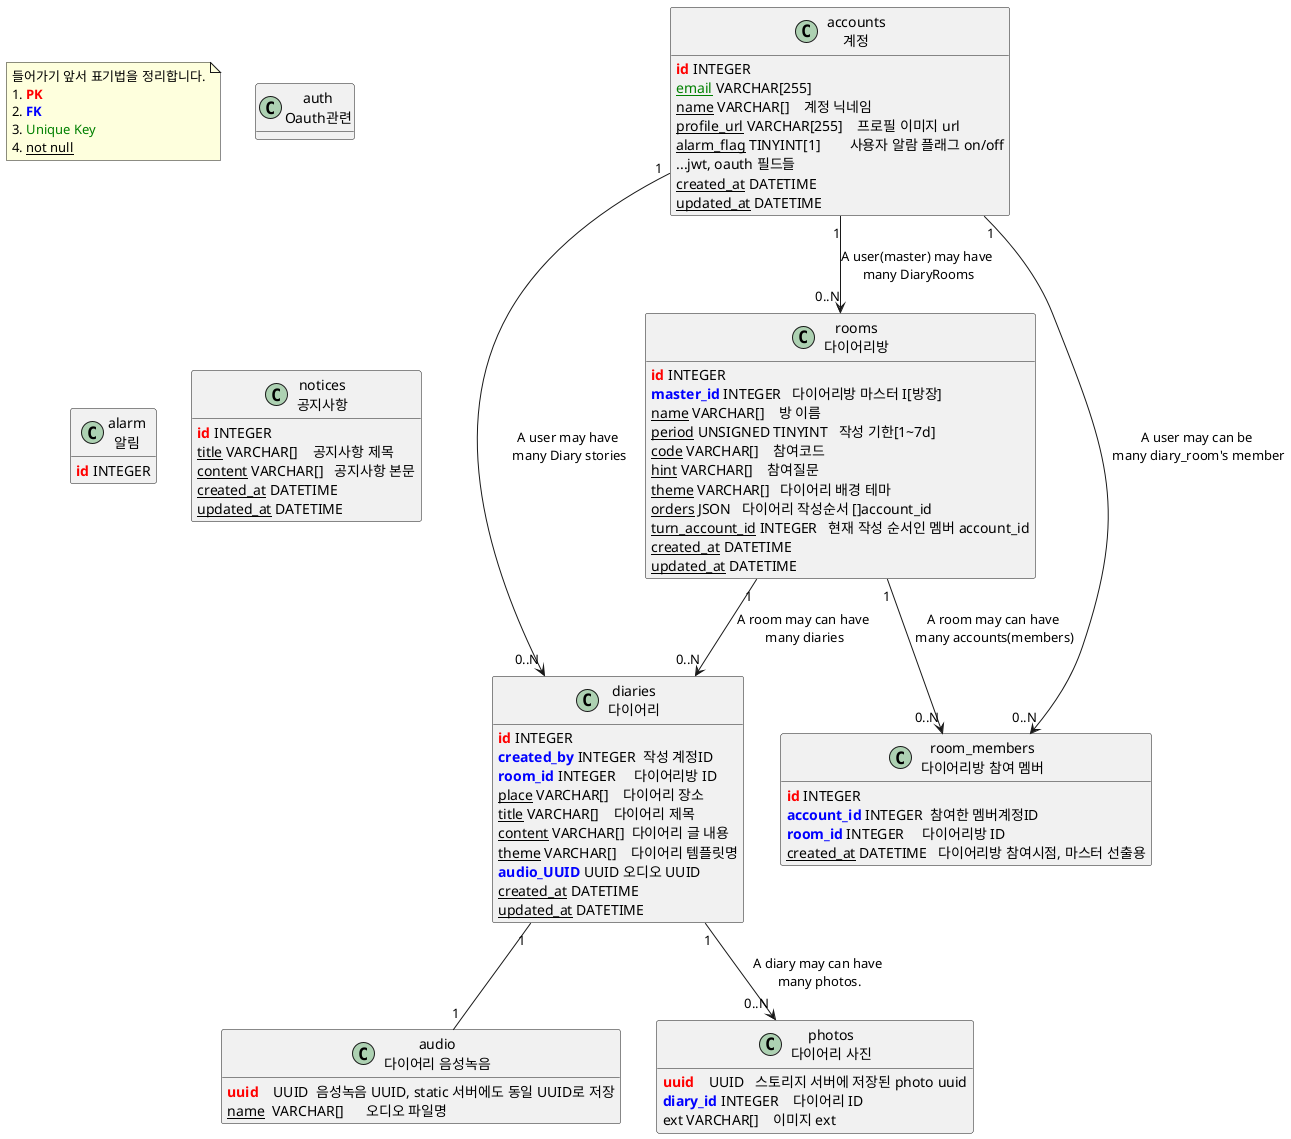 ' https://gist.github.com/QuantumGhost/0955a45383a0b6c0bc24f9654b3cb561
@startuml
!define Table(name,desc) class name as "desc" << (T) >>
!define pk(x) <color:red><b>x</b></color>
!define fk(x) <color:blue><b>x</b></color>
' 초록색: 유니크키
!define unique(x) <color:green>x</color>
' 밑줄: not null
!define not_null(x) <u>x</u>

hide methods
hide stereotypes

note as N1
    들어가기 앞서 표기법을 정리합니다.
    1. <color:red><b>PK</b></color>
    2. <color:blue><b>FK</b></color>
    3. <color:green>Unique Key</color>
    4. <u>not null</u>
end note

' entities
Table(accounts, "accounts\n계정") {
    pk(id) INTEGER
    not_null(unique(email)) VARCHAR[255]
    not_null(name) VARCHAR[]    계정 닉네임
    not_null(profile_url) VARCHAR[255]    프로필 이미지 url
    not_null(alarm_flag) TINYINT[1]        사용자 알람 플래그 on/off
    ...jwt, oauth 필드들
    not_null(created_at) DATETIME
    not_null(updated_at) DATETIME
}

Table(rooms, "rooms\n다이어리방") {
    pk(id) INTEGER
    fk(master_id) INTEGER   다이어리방 마스터 I[방장]
    not_null(name) VARCHAR[]    방 이름
    not_null(period) UNSIGNED TINYINT   작성 기한[1~7d]
    not_null(code) VARCHAR[]    참여코드
    not_null(hint) VARCHAR[]    참여질문
    not_null(theme) VARCHAR[]   다이어리 배경 테마
    not_null(orders) JSON   다이어리 작성순서 []account_id
    not_null(turn_account_id) INTEGER   현재 작성 순서인 멤버 account_id
    not_null(created_at) DATETIME
    not_null(updated_at) DATETIME
}

Table(diaries, "diaries\n다이어리") {
    pk(id) INTEGER
    fk(created_by) INTEGER  작성 계정ID
    fk(room_id) INTEGER     다이어리방 ID
    not_null(place) VARCHAR[]    다이어리 장소
    not_null(title) VARCHAR[]    다이어리 제목
    not_null(content) VARCHAR[]  다이어리 글 내용
    not_null(theme) VARCHAR[]    다이어리 템플릿명
    fk(audio_UUID) UUID 오디오 UUID
    not_null(created_at) DATETIME
    not_null(updated_at) DATETIME
}

Table(room_members, "room_members\n다이어리방 참여 멤버") {
    pk(id) INTEGER
    fk(account_id) INTEGER  참여한 멤버계정ID
    fk(room_id) INTEGER     다이어리방 ID
    not_null(created_at) DATETIME   다이어리방 참여시점, 마스터 선출용
}

Table(audio, "audio\n다이어리 음성녹음") {
    pk(uuid)    UUID  음성녹음 UUID, static 서버에도 동일 UUID로 저장
    not_null(name)  VARCHAR[]      오디오 파일명
    pitch   VARCHAR[]    오디오 피치값 (aos / ios가 서로 다르기 때문에 string)
}

Table(photos, "photos\n다이어리 사진") {
    pk(uuid)    UUID   스토리지 서버에 저장된 photo uuid
    fk(diary_id) INTEGER    다이어리 ID
    ext VARCHAR[]    이미지 ext
}

Table(auth, "auth\nOauth관련") {
}


Table(alarm, "alarm\n알림") {
    pk(id) INTEGER
}

Table(notices, "notices\n공지사항") {
    pk(id) INTEGER
    not_null(title) VARCHAR[]    공지사항 제목
    not_null(content) VARCHAR[]   공지사항 본문
    not_null(created_at) DATETIME
    not_null(updated_at) DATETIME
}


' one-to-one relationship
diaries "1" -- "1" audio

' one to may relationship
accounts "1" --> "0..N" rooms : "A user(master) may have\n many DiaryRooms"
accounts "1" --> "0..N" diaries : "A user may have\n many Diary stories"
accounts "1" --> "0..N" room_members : "A user may can be\n many diary_room's member"
rooms "1" --> "0..N" diaries : "A room may can have\n many diaries"
rooms "1" --> "0..N" room_members : "A room may can have\n many accounts(members)"
diaries "1" --> "0..N" photos : "A diary may can have\n many photos."
@enduml